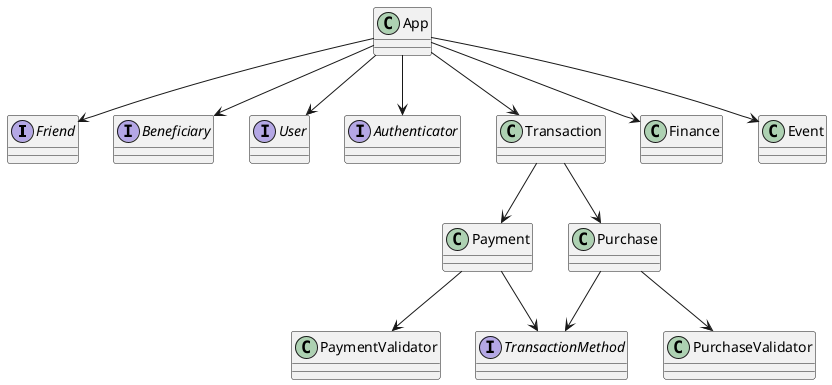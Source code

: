 @startuml
interface Friend{}
interface Beneficiary{}
interface User{}

class App{}

App --> User
App --> Beneficiary
App --> Friend

interface Authenticator{}
App --> Authenticator



class Transaction{}
App --> Transaction
Transaction --> Payment
Transaction --> Purchase

interface TransactionMethod{}

class Payment{}
Payment --> TransactionMethod
class PaymentValidator{}
Payment --> PaymentValidator

class Purchase{}
class PurchaseValidator{}
Purchase --> PurchaseValidator
Purchase --> TransactionMethod



class Finance{}
App --> Finance


class Event{}
App --> Event

@enduml
